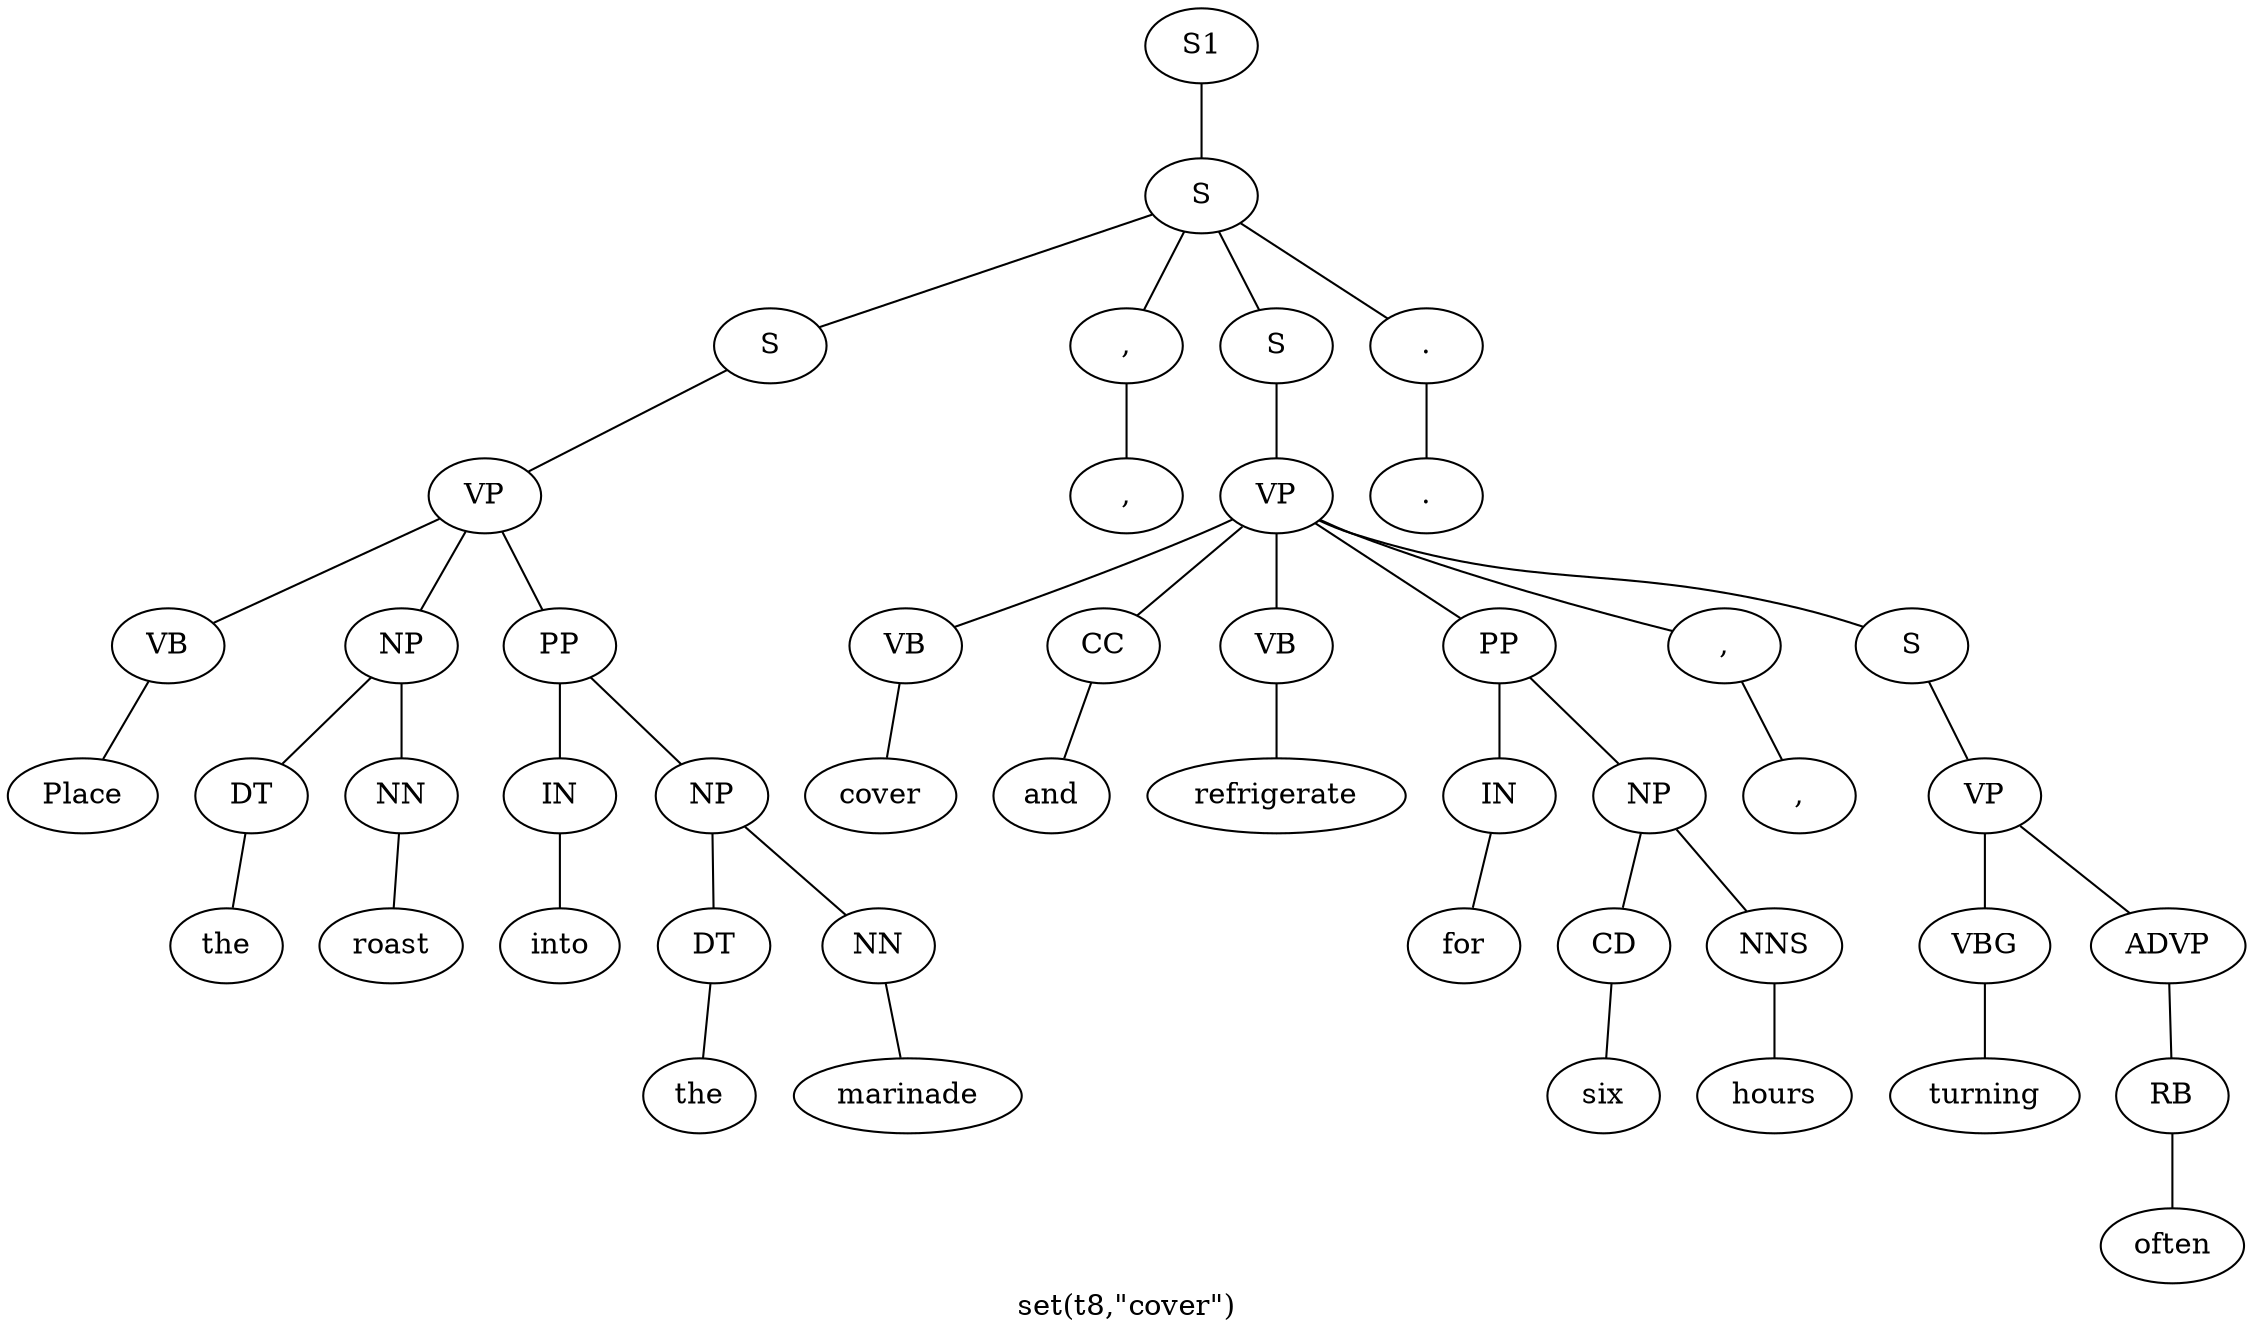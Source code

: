 graph SyntaxGraph {
	label = "set(t8,\"cover\")";
	Node0 [label="S1"];
	Node1 [label="S"];
	Node2 [label="S"];
	Node3 [label="VP"];
	Node4 [label="VB"];
	Node5 [label="Place"];
	Node6 [label="NP"];
	Node7 [label="DT"];
	Node8 [label="the"];
	Node9 [label="NN"];
	Node10 [label="roast"];
	Node11 [label="PP"];
	Node12 [label="IN"];
	Node13 [label="into"];
	Node14 [label="NP"];
	Node15 [label="DT"];
	Node16 [label="the"];
	Node17 [label="NN"];
	Node18 [label="marinade"];
	Node19 [label=","];
	Node20 [label=","];
	Node21 [label="S"];
	Node22 [label="VP"];
	Node23 [label="VB"];
	Node24 [label="cover"];
	Node25 [label="CC"];
	Node26 [label="and"];
	Node27 [label="VB"];
	Node28 [label="refrigerate"];
	Node29 [label="PP"];
	Node30 [label="IN"];
	Node31 [label="for"];
	Node32 [label="NP"];
	Node33 [label="CD"];
	Node34 [label="six"];
	Node35 [label="NNS"];
	Node36 [label="hours"];
	Node37 [label=","];
	Node38 [label=","];
	Node39 [label="S"];
	Node40 [label="VP"];
	Node41 [label="VBG"];
	Node42 [label="turning"];
	Node43 [label="ADVP"];
	Node44 [label="RB"];
	Node45 [label="often"];
	Node46 [label="."];
	Node47 [label="."];

	Node0 -- Node1;
	Node1 -- Node2;
	Node1 -- Node19;
	Node1 -- Node21;
	Node1 -- Node46;
	Node2 -- Node3;
	Node3 -- Node4;
	Node3 -- Node6;
	Node3 -- Node11;
	Node4 -- Node5;
	Node6 -- Node7;
	Node6 -- Node9;
	Node7 -- Node8;
	Node9 -- Node10;
	Node11 -- Node12;
	Node11 -- Node14;
	Node12 -- Node13;
	Node14 -- Node15;
	Node14 -- Node17;
	Node15 -- Node16;
	Node17 -- Node18;
	Node19 -- Node20;
	Node21 -- Node22;
	Node22 -- Node23;
	Node22 -- Node25;
	Node22 -- Node27;
	Node22 -- Node29;
	Node22 -- Node37;
	Node22 -- Node39;
	Node23 -- Node24;
	Node25 -- Node26;
	Node27 -- Node28;
	Node29 -- Node30;
	Node29 -- Node32;
	Node30 -- Node31;
	Node32 -- Node33;
	Node32 -- Node35;
	Node33 -- Node34;
	Node35 -- Node36;
	Node37 -- Node38;
	Node39 -- Node40;
	Node40 -- Node41;
	Node40 -- Node43;
	Node41 -- Node42;
	Node43 -- Node44;
	Node44 -- Node45;
	Node46 -- Node47;
}